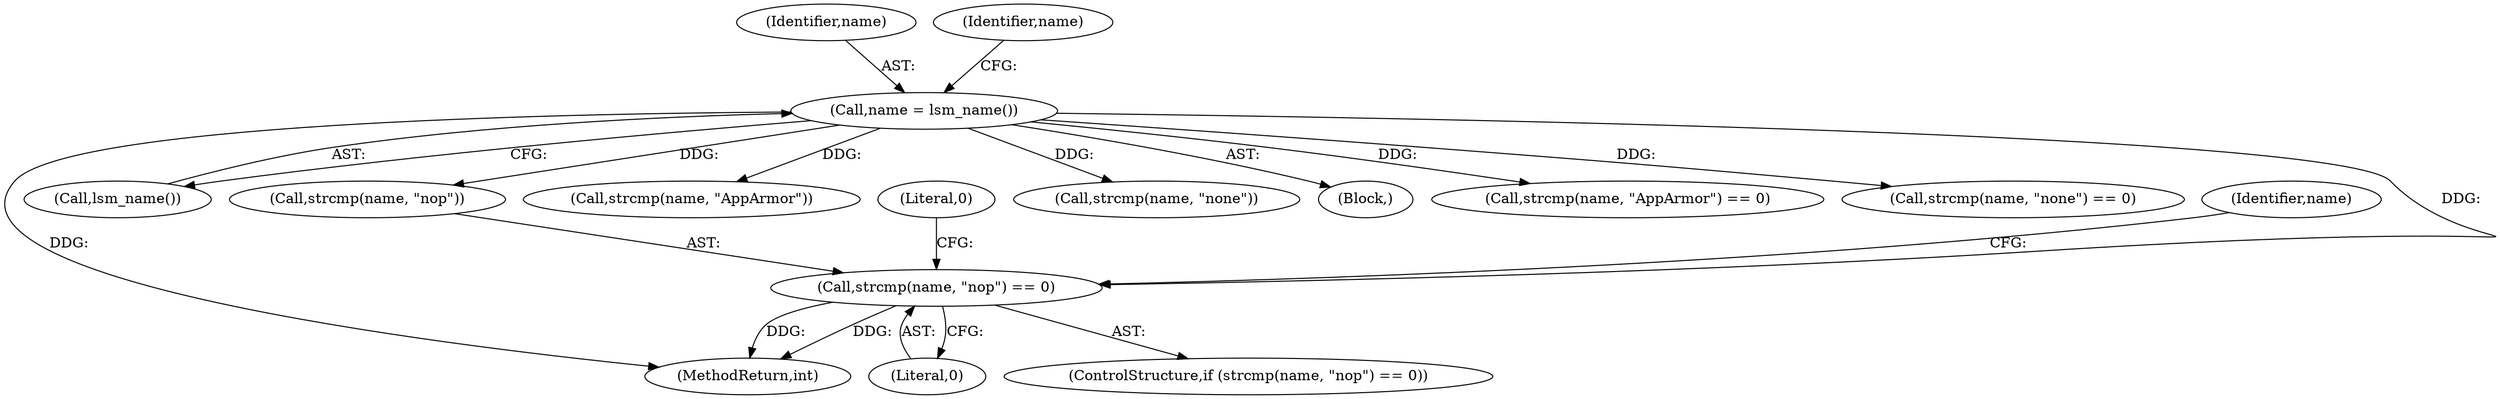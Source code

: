 digraph "0_lxc_81f466d05f2a89cb4f122ef7f593ff3f279b165c_0@API" {
"1000124" [label="(Call,strcmp(name, \"nop\") == 0)"];
"1000120" [label="(Call,name = lsm_name())"];
"1000122" [label="(Call,lsm_name())"];
"1000128" [label="(Literal,0)"];
"1000213" [label="(MethodReturn,int)"];
"1000121" [label="(Identifier,name)"];
"1000141" [label="(Call,strcmp(name, \"AppArmor\"))"];
"1000125" [label="(Call,strcmp(name, \"nop\"))"];
"1000120" [label="(Call,name = lsm_name())"];
"1000123" [label="(ControlStructure,if (strcmp(name, \"nop\") == 0))"];
"1000133" [label="(Call,strcmp(name, \"none\"))"];
"1000107" [label="(Block,)"];
"1000130" [label="(Literal,0)"];
"1000124" [label="(Call,strcmp(name, \"nop\") == 0)"];
"1000126" [label="(Identifier,name)"];
"1000134" [label="(Identifier,name)"];
"1000140" [label="(Call,strcmp(name, \"AppArmor\") == 0)"];
"1000132" [label="(Call,strcmp(name, \"none\") == 0)"];
"1000124" -> "1000123"  [label="AST: "];
"1000124" -> "1000128"  [label="CFG: "];
"1000125" -> "1000124"  [label="AST: "];
"1000128" -> "1000124"  [label="AST: "];
"1000130" -> "1000124"  [label="CFG: "];
"1000134" -> "1000124"  [label="CFG: "];
"1000124" -> "1000213"  [label="DDG: "];
"1000124" -> "1000213"  [label="DDG: "];
"1000120" -> "1000124"  [label="DDG: "];
"1000120" -> "1000107"  [label="AST: "];
"1000120" -> "1000122"  [label="CFG: "];
"1000121" -> "1000120"  [label="AST: "];
"1000122" -> "1000120"  [label="AST: "];
"1000126" -> "1000120"  [label="CFG: "];
"1000120" -> "1000213"  [label="DDG: "];
"1000120" -> "1000125"  [label="DDG: "];
"1000120" -> "1000132"  [label="DDG: "];
"1000120" -> "1000133"  [label="DDG: "];
"1000120" -> "1000140"  [label="DDG: "];
"1000120" -> "1000141"  [label="DDG: "];
}
